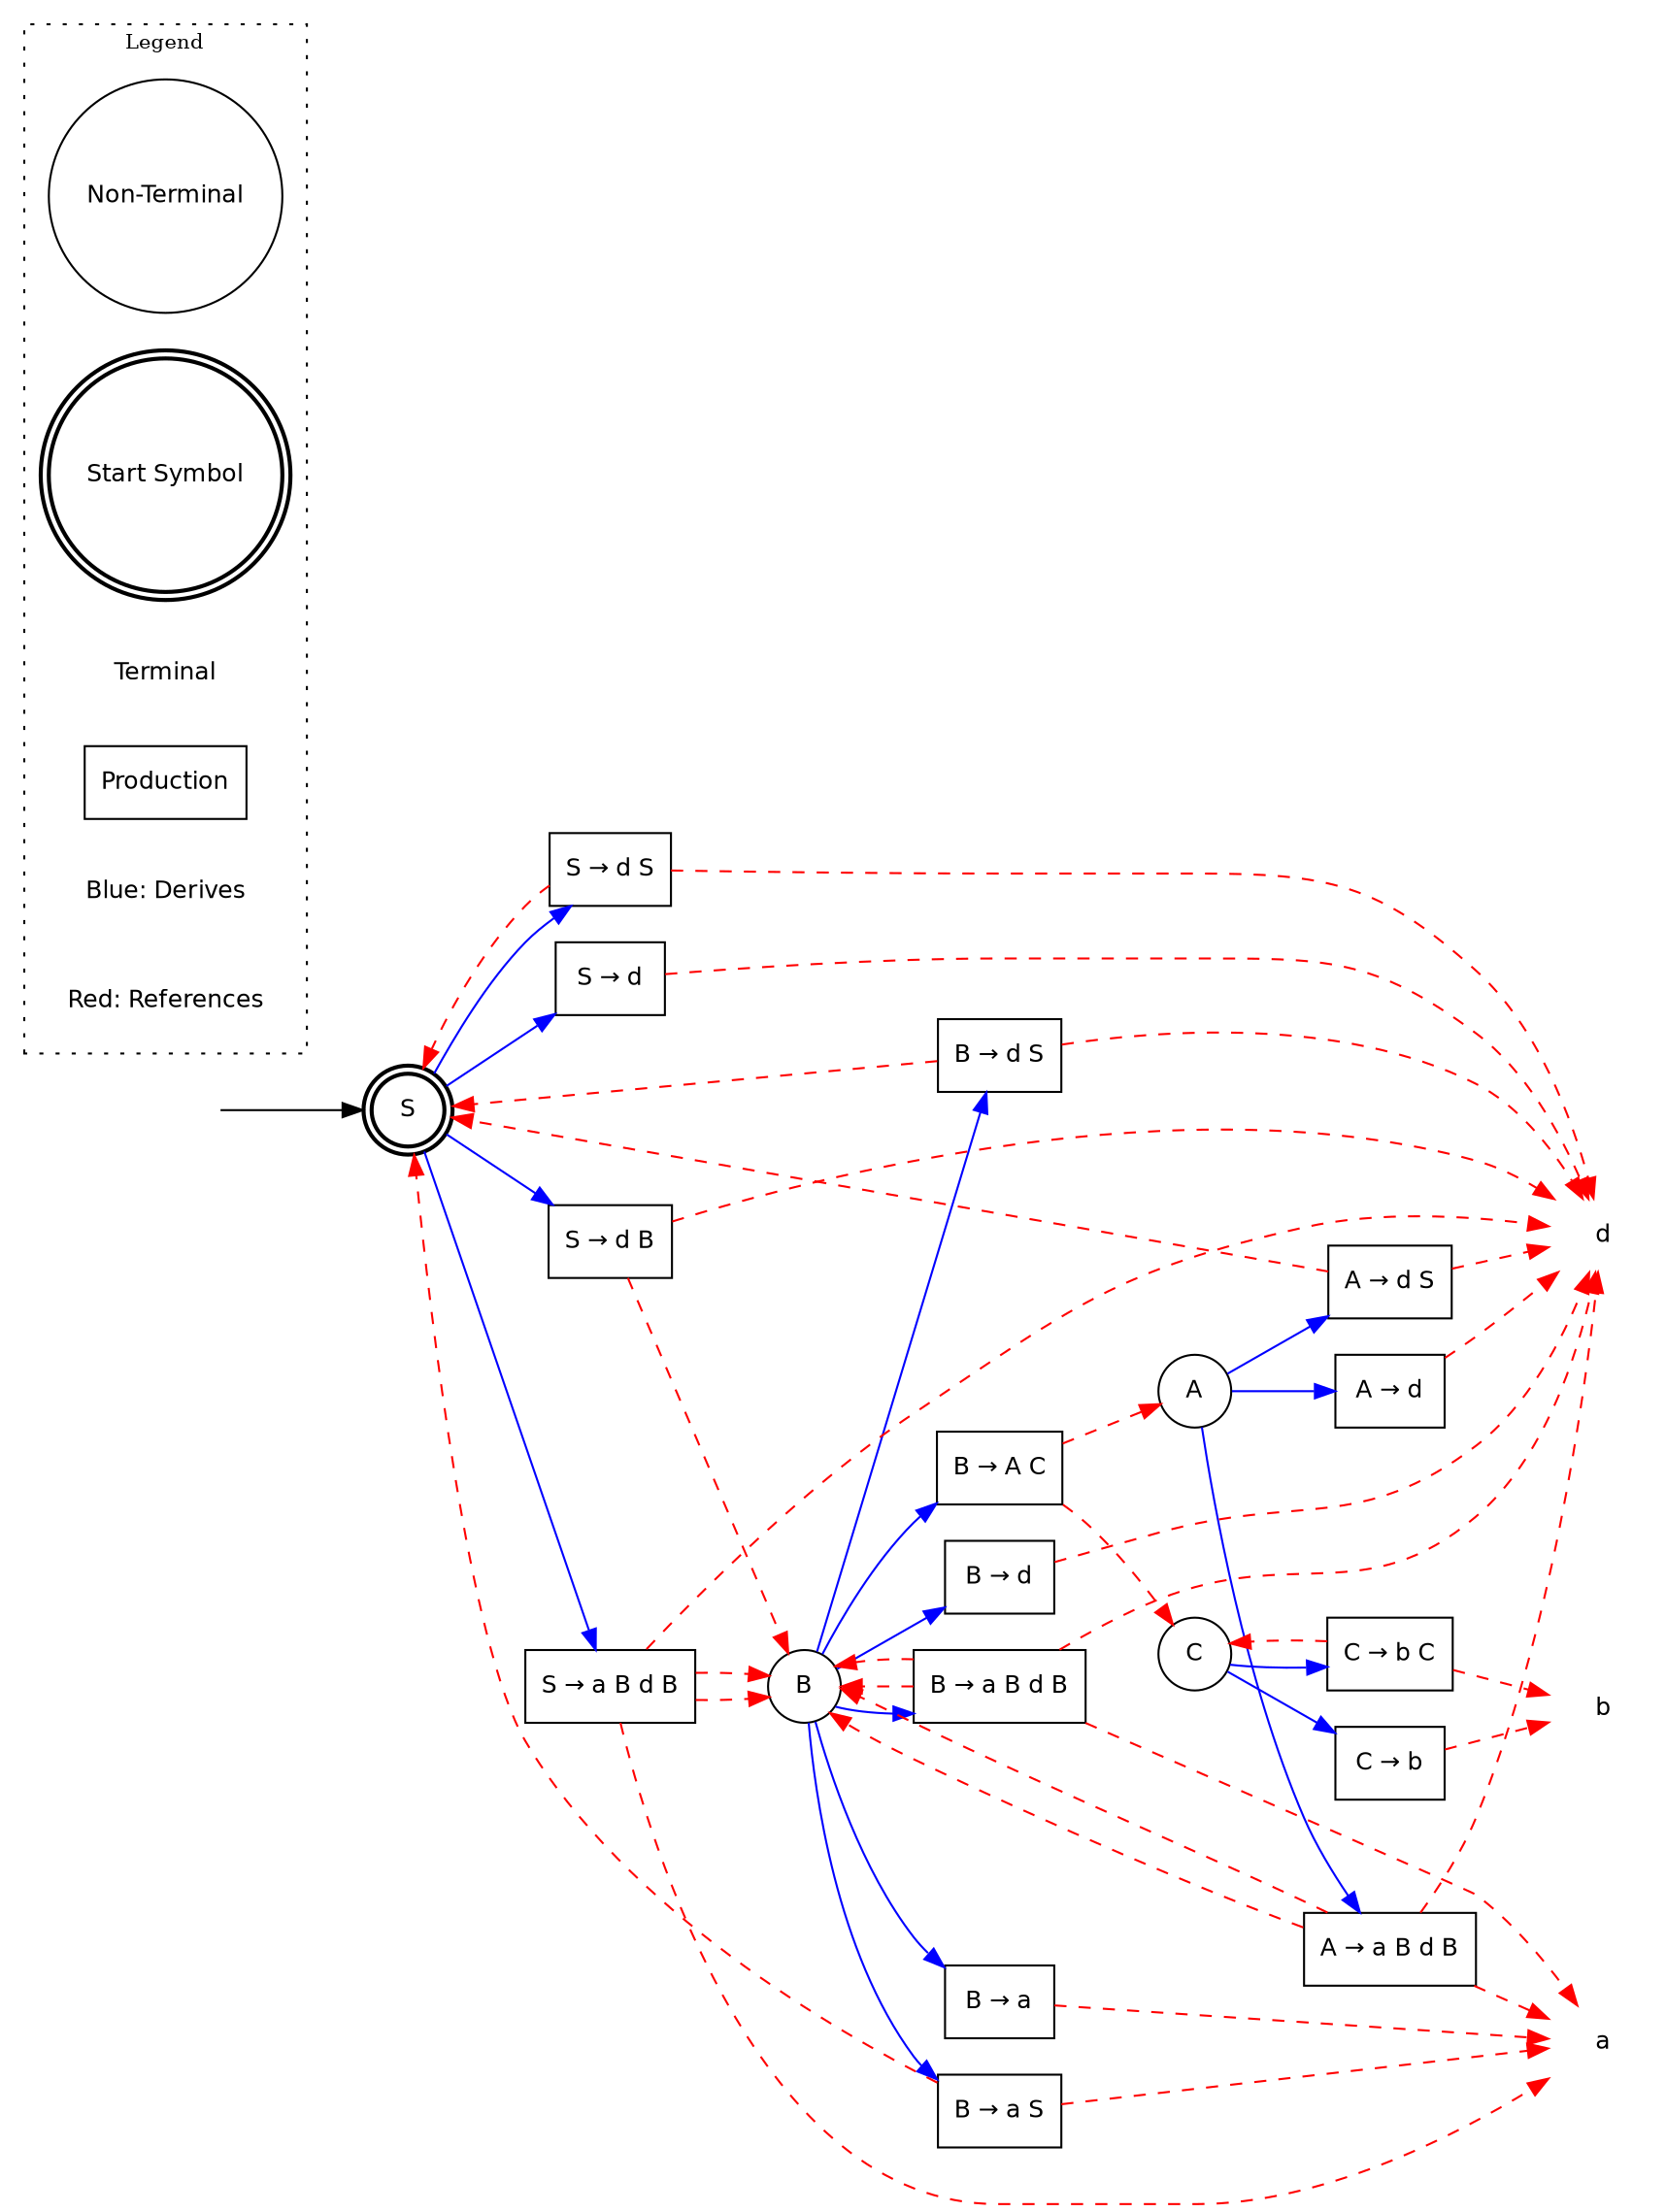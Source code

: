 digraph Grammar {
  rankdir=LR;
  node [fontname="Helvetica", fontsize=12];
  edge [fontname="Helvetica", fontsize=10];
  "start" [shape=none, label=""];
  "start" -> "S";
  "B" [shape=circle];
  "C" [shape=circle];
  "S" [shape=circle, style=bold, peripheries=2];
  "A" [shape=circle];
  "a" [shape=plaintext];
  "b" [shape=plaintext];
  "d" [shape=plaintext];
  "prod_0" [shape=box, label="S → d"];
  "S" -> "prod_0" [color=blue];
  "prod_0" -> "d" [color=red, style=dashed];
  "prod_1" [shape=box, label="S → d S"];
  "S" -> "prod_1" [color=blue];
  "prod_1" -> "d" [color=red, style=dashed];
  "prod_1" -> "S" [color=red, style=dashed];
  "prod_2" [shape=box, label="S → a B d B"];
  "S" -> "prod_2" [color=blue];
  "prod_2" -> "a" [color=red, style=dashed];
  "prod_2" -> "B" [color=red, style=dashed];
  "prod_2" -> "d" [color=red, style=dashed];
  "prod_2" -> "B" [color=red, style=dashed];
  "prod_3" [shape=box, label="S → d B"];
  "S" -> "prod_3" [color=blue];
  "prod_3" -> "d" [color=red, style=dashed];
  "prod_3" -> "B" [color=red, style=dashed];
  "prod_4" [shape=box, label="B → a"];
  "B" -> "prod_4" [color=blue];
  "prod_4" -> "a" [color=red, style=dashed];
  "prod_5" [shape=box, label="B → a S"];
  "B" -> "prod_5" [color=blue];
  "prod_5" -> "a" [color=red, style=dashed];
  "prod_5" -> "S" [color=red, style=dashed];
  "prod_6" [shape=box, label="B → A C"];
  "B" -> "prod_6" [color=blue];
  "prod_6" -> "A" [color=red, style=dashed];
  "prod_6" -> "C" [color=red, style=dashed];
  "prod_7" [shape=box, label="B → d"];
  "B" -> "prod_7" [color=blue];
  "prod_7" -> "d" [color=red, style=dashed];
  "prod_8" [shape=box, label="B → d S"];
  "B" -> "prod_8" [color=blue];
  "prod_8" -> "d" [color=red, style=dashed];
  "prod_8" -> "S" [color=red, style=dashed];
  "prod_9" [shape=box, label="B → a B d B"];
  "B" -> "prod_9" [color=blue];
  "prod_9" -> "a" [color=red, style=dashed];
  "prod_9" -> "B" [color=red, style=dashed];
  "prod_9" -> "d" [color=red, style=dashed];
  "prod_9" -> "B" [color=red, style=dashed];
  "prod_10" [shape=box, label="A → d"];
  "A" -> "prod_10" [color=blue];
  "prod_10" -> "d" [color=red, style=dashed];
  "prod_11" [shape=box, label="A → d S"];
  "A" -> "prod_11" [color=blue];
  "prod_11" -> "d" [color=red, style=dashed];
  "prod_11" -> "S" [color=red, style=dashed];
  "prod_12" [shape=box, label="A → a B d B"];
  "A" -> "prod_12" [color=blue];
  "prod_12" -> "a" [color=red, style=dashed];
  "prod_12" -> "B" [color=red, style=dashed];
  "prod_12" -> "d" [color=red, style=dashed];
  "prod_12" -> "B" [color=red, style=dashed];
  "prod_13" [shape=box, label="C → b C"];
  "C" -> "prod_13" [color=blue];
  "prod_13" -> "b" [color=red, style=dashed];
  "prod_13" -> "C" [color=red, style=dashed];
  "prod_14" [shape=box, label="C → b"];
  "C" -> "prod_14" [color=blue];
  "prod_14" -> "b" [color=red, style=dashed];
  subgraph cluster_legend {
    label="Legend"; style=dotted; fontsize=10;
    "legend_nt" [shape=circle, label="Non-Terminal"];
    "legend_start" [shape=circle, style=bold, peripheries=2, label="Start Symbol"];
    "legend_term" [shape=plaintext, label="Terminal"];
    "legend_prod" [shape=box, label="Production"];
    "legend_deriv" [shape=plaintext, label="Blue: Derives"];
    "legend_refs" [shape=plaintext, label="Red: References"];
  }
}
